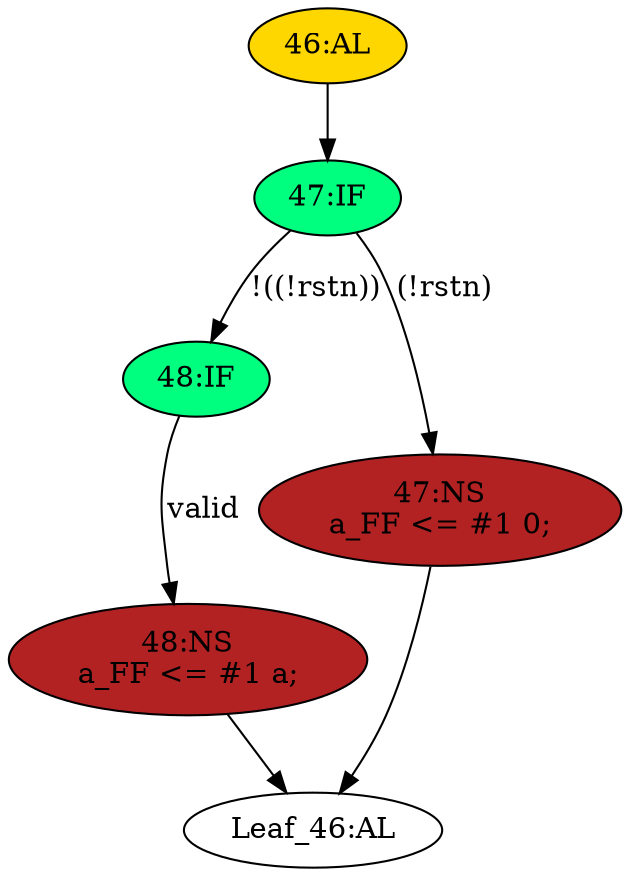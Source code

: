 strict digraph "" {
	node [label="\N"];
	"48:IF"	 [ast="<pyverilog.vparser.ast.IfStatement object at 0x7fca062038d0>",
		fillcolor=springgreen,
		label="48:IF",
		statements="[]",
		style=filled,
		typ=IfStatement];
	"48:NS"	 [ast="<pyverilog.vparser.ast.NonblockingSubstitution object at 0x7fca06203a50>",
		fillcolor=firebrick,
		label="48:NS
a_FF <= #1 a;",
		statements="[<pyverilog.vparser.ast.NonblockingSubstitution object at 0x7fca06203a50>]",
		style=filled,
		typ=NonblockingSubstitution];
	"48:IF" -> "48:NS"	 [cond="['valid']",
		label=valid,
		lineno=48];
	"47:IF"	 [ast="<pyverilog.vparser.ast.IfStatement object at 0x7fca06203ed0>",
		fillcolor=springgreen,
		label="47:IF",
		statements="[]",
		style=filled,
		typ=IfStatement];
	"47:IF" -> "48:IF"	 [cond="['rstn']",
		label="!((!rstn))",
		lineno=47];
	"47:NS"	 [ast="<pyverilog.vparser.ast.NonblockingSubstitution object at 0x7fca06203cd0>",
		fillcolor=firebrick,
		label="47:NS
a_FF <= #1 0;",
		statements="[<pyverilog.vparser.ast.NonblockingSubstitution object at 0x7fca06203cd0>]",
		style=filled,
		typ=NonblockingSubstitution];
	"47:IF" -> "47:NS"	 [cond="['rstn']",
		label="(!rstn)",
		lineno=47];
	"Leaf_46:AL"	 [def_var="['a_FF']",
		label="Leaf_46:AL"];
	"47:NS" -> "Leaf_46:AL"	 [cond="[]",
		lineno=None];
	"46:AL"	 [ast="<pyverilog.vparser.ast.Always object at 0x7fca06203f90>",
		clk_sens=True,
		fillcolor=gold,
		label="46:AL",
		sens="['clk']",
		statements="[]",
		style=filled,
		typ=Always,
		use_var="['a', 'rstn', 'valid']"];
	"46:AL" -> "47:IF"	 [cond="[]",
		lineno=None];
	"48:NS" -> "Leaf_46:AL"	 [cond="[]",
		lineno=None];
}
